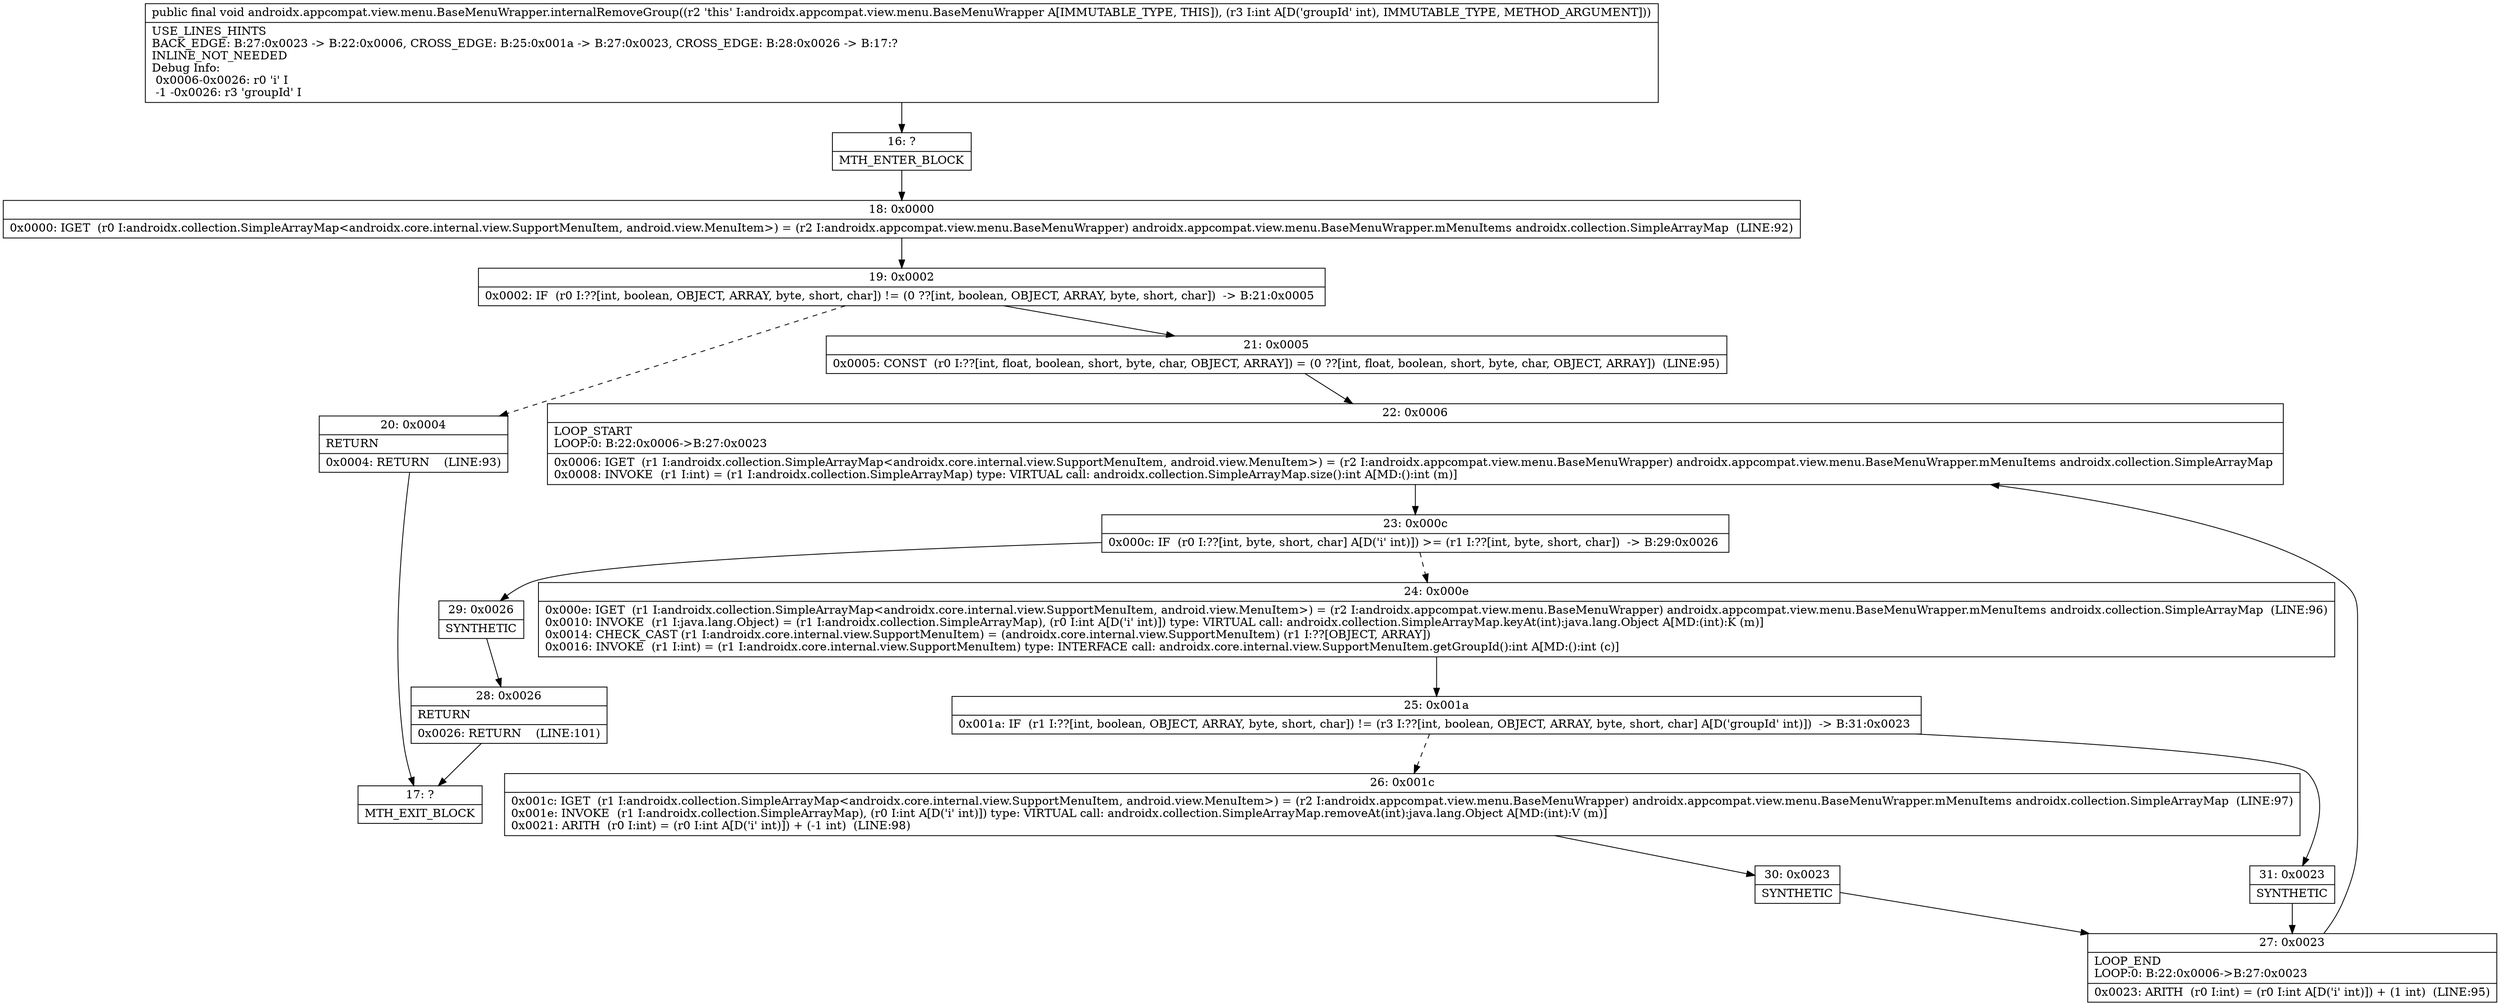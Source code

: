 digraph "CFG forandroidx.appcompat.view.menu.BaseMenuWrapper.internalRemoveGroup(I)V" {
Node_16 [shape=record,label="{16\:\ ?|MTH_ENTER_BLOCK\l}"];
Node_18 [shape=record,label="{18\:\ 0x0000|0x0000: IGET  (r0 I:androidx.collection.SimpleArrayMap\<androidx.core.internal.view.SupportMenuItem, android.view.MenuItem\>) = (r2 I:androidx.appcompat.view.menu.BaseMenuWrapper) androidx.appcompat.view.menu.BaseMenuWrapper.mMenuItems androidx.collection.SimpleArrayMap  (LINE:92)\l}"];
Node_19 [shape=record,label="{19\:\ 0x0002|0x0002: IF  (r0 I:??[int, boolean, OBJECT, ARRAY, byte, short, char]) != (0 ??[int, boolean, OBJECT, ARRAY, byte, short, char])  \-\> B:21:0x0005 \l}"];
Node_20 [shape=record,label="{20\:\ 0x0004|RETURN\l|0x0004: RETURN    (LINE:93)\l}"];
Node_17 [shape=record,label="{17\:\ ?|MTH_EXIT_BLOCK\l}"];
Node_21 [shape=record,label="{21\:\ 0x0005|0x0005: CONST  (r0 I:??[int, float, boolean, short, byte, char, OBJECT, ARRAY]) = (0 ??[int, float, boolean, short, byte, char, OBJECT, ARRAY])  (LINE:95)\l}"];
Node_22 [shape=record,label="{22\:\ 0x0006|LOOP_START\lLOOP:0: B:22:0x0006\-\>B:27:0x0023\l|0x0006: IGET  (r1 I:androidx.collection.SimpleArrayMap\<androidx.core.internal.view.SupportMenuItem, android.view.MenuItem\>) = (r2 I:androidx.appcompat.view.menu.BaseMenuWrapper) androidx.appcompat.view.menu.BaseMenuWrapper.mMenuItems androidx.collection.SimpleArrayMap \l0x0008: INVOKE  (r1 I:int) = (r1 I:androidx.collection.SimpleArrayMap) type: VIRTUAL call: androidx.collection.SimpleArrayMap.size():int A[MD:():int (m)]\l}"];
Node_23 [shape=record,label="{23\:\ 0x000c|0x000c: IF  (r0 I:??[int, byte, short, char] A[D('i' int)]) \>= (r1 I:??[int, byte, short, char])  \-\> B:29:0x0026 \l}"];
Node_24 [shape=record,label="{24\:\ 0x000e|0x000e: IGET  (r1 I:androidx.collection.SimpleArrayMap\<androidx.core.internal.view.SupportMenuItem, android.view.MenuItem\>) = (r2 I:androidx.appcompat.view.menu.BaseMenuWrapper) androidx.appcompat.view.menu.BaseMenuWrapper.mMenuItems androidx.collection.SimpleArrayMap  (LINE:96)\l0x0010: INVOKE  (r1 I:java.lang.Object) = (r1 I:androidx.collection.SimpleArrayMap), (r0 I:int A[D('i' int)]) type: VIRTUAL call: androidx.collection.SimpleArrayMap.keyAt(int):java.lang.Object A[MD:(int):K (m)]\l0x0014: CHECK_CAST (r1 I:androidx.core.internal.view.SupportMenuItem) = (androidx.core.internal.view.SupportMenuItem) (r1 I:??[OBJECT, ARRAY]) \l0x0016: INVOKE  (r1 I:int) = (r1 I:androidx.core.internal.view.SupportMenuItem) type: INTERFACE call: androidx.core.internal.view.SupportMenuItem.getGroupId():int A[MD:():int (c)]\l}"];
Node_25 [shape=record,label="{25\:\ 0x001a|0x001a: IF  (r1 I:??[int, boolean, OBJECT, ARRAY, byte, short, char]) != (r3 I:??[int, boolean, OBJECT, ARRAY, byte, short, char] A[D('groupId' int)])  \-\> B:31:0x0023 \l}"];
Node_26 [shape=record,label="{26\:\ 0x001c|0x001c: IGET  (r1 I:androidx.collection.SimpleArrayMap\<androidx.core.internal.view.SupportMenuItem, android.view.MenuItem\>) = (r2 I:androidx.appcompat.view.menu.BaseMenuWrapper) androidx.appcompat.view.menu.BaseMenuWrapper.mMenuItems androidx.collection.SimpleArrayMap  (LINE:97)\l0x001e: INVOKE  (r1 I:androidx.collection.SimpleArrayMap), (r0 I:int A[D('i' int)]) type: VIRTUAL call: androidx.collection.SimpleArrayMap.removeAt(int):java.lang.Object A[MD:(int):V (m)]\l0x0021: ARITH  (r0 I:int) = (r0 I:int A[D('i' int)]) + (\-1 int)  (LINE:98)\l}"];
Node_30 [shape=record,label="{30\:\ 0x0023|SYNTHETIC\l}"];
Node_27 [shape=record,label="{27\:\ 0x0023|LOOP_END\lLOOP:0: B:22:0x0006\-\>B:27:0x0023\l|0x0023: ARITH  (r0 I:int) = (r0 I:int A[D('i' int)]) + (1 int)  (LINE:95)\l}"];
Node_31 [shape=record,label="{31\:\ 0x0023|SYNTHETIC\l}"];
Node_29 [shape=record,label="{29\:\ 0x0026|SYNTHETIC\l}"];
Node_28 [shape=record,label="{28\:\ 0x0026|RETURN\l|0x0026: RETURN    (LINE:101)\l}"];
MethodNode[shape=record,label="{public final void androidx.appcompat.view.menu.BaseMenuWrapper.internalRemoveGroup((r2 'this' I:androidx.appcompat.view.menu.BaseMenuWrapper A[IMMUTABLE_TYPE, THIS]), (r3 I:int A[D('groupId' int), IMMUTABLE_TYPE, METHOD_ARGUMENT]))  | USE_LINES_HINTS\lBACK_EDGE: B:27:0x0023 \-\> B:22:0x0006, CROSS_EDGE: B:25:0x001a \-\> B:27:0x0023, CROSS_EDGE: B:28:0x0026 \-\> B:17:?\lINLINE_NOT_NEEDED\lDebug Info:\l  0x0006\-0x0026: r0 'i' I\l  \-1 \-0x0026: r3 'groupId' I\l}"];
MethodNode -> Node_16;Node_16 -> Node_18;
Node_18 -> Node_19;
Node_19 -> Node_20[style=dashed];
Node_19 -> Node_21;
Node_20 -> Node_17;
Node_21 -> Node_22;
Node_22 -> Node_23;
Node_23 -> Node_24[style=dashed];
Node_23 -> Node_29;
Node_24 -> Node_25;
Node_25 -> Node_26[style=dashed];
Node_25 -> Node_31;
Node_26 -> Node_30;
Node_30 -> Node_27;
Node_27 -> Node_22;
Node_31 -> Node_27;
Node_29 -> Node_28;
Node_28 -> Node_17;
}

